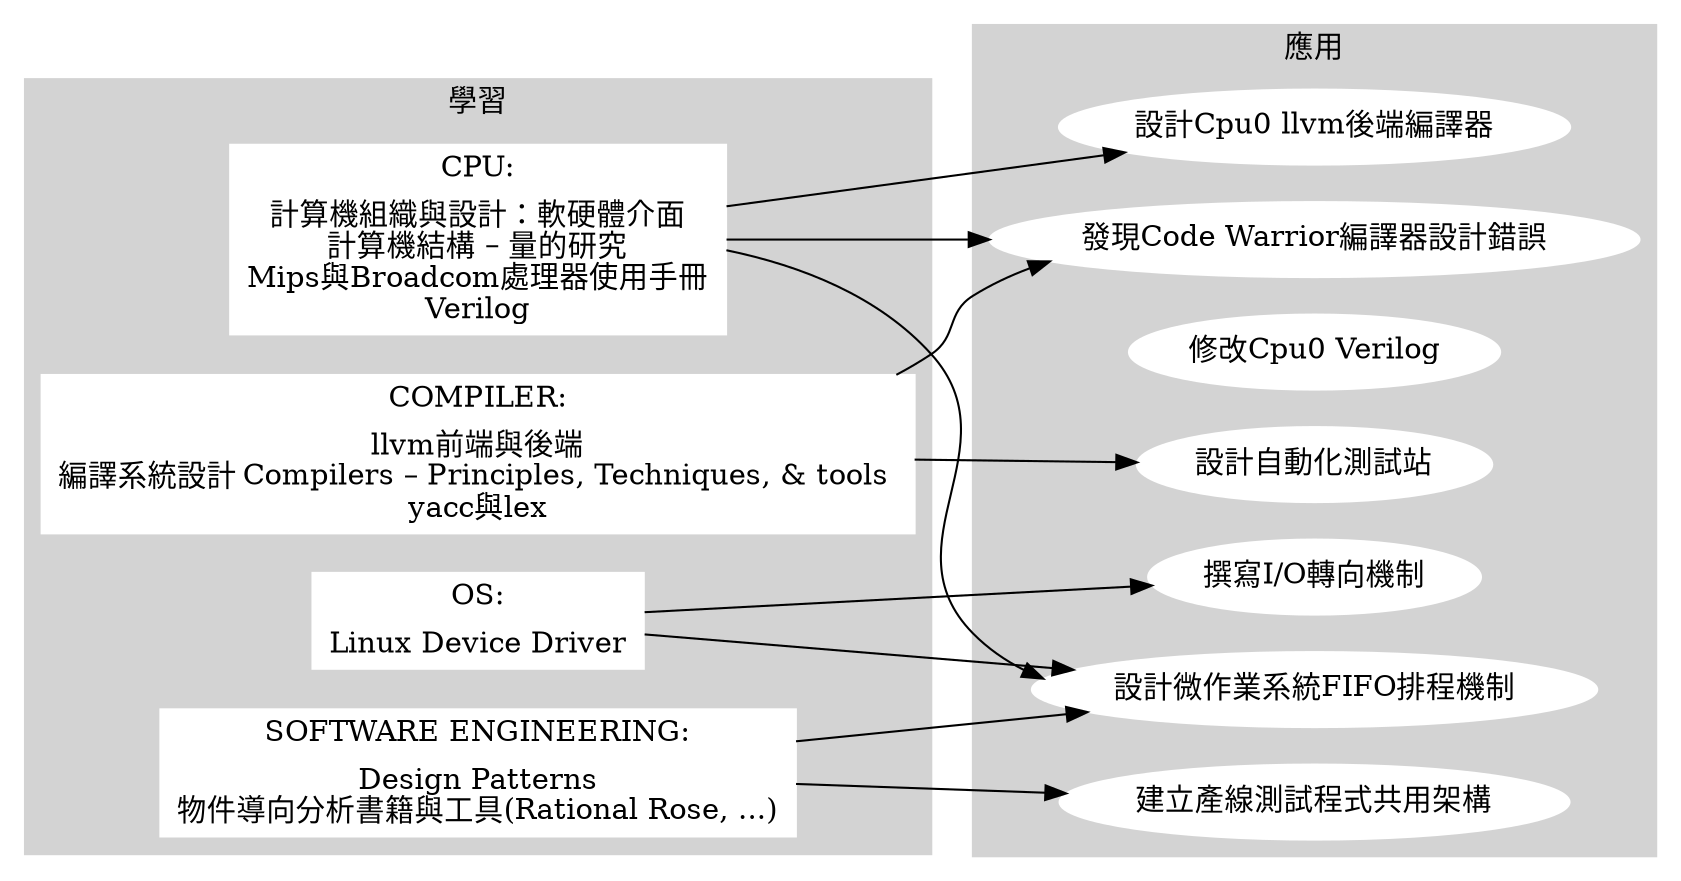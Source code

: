 // Free usage license, author: Chung-Shu Chen 陳鍾樞

digraph G {

  rankdir=LR;
  subgraph cluster_0 {
    style=filled;
    label = "學習";
    node [shape=record,style=filled,color=white]; CPU [label="CPU:|計算機組織與設計：軟硬體介面\n計算機結構 – 量的研究\nMips與Broadcom處理器使用手冊\nVerilog"];
    node [style=filled,color=white]; COMPILER [label="COMPILER:|llvm前端與後端\n編譯系統設計 Compilers – Principles, Techniques, & tools \nyacc與lex"];
    node [style=filled,color=white]; OS [label="OS:|Linux Device Driver"]; 
    node [style=filled,color=white]; "SOFTWARE ENGINEERING" [label="SOFTWARE ENGINEERING:|Design Patterns\n物件導向分析書籍與工具(Rational Rose, ...)"]; 
    color=lightgrey;
  }
  subgraph cluster_1 {
    style=filled;
    color=lightgrey;
    label = "應用";
    node [style=filled,color=white]; codewarrior [label="發現Code Warrior編譯器設計錯誤"];
    node [style=filled,color=white]; tinyos [label="設計微作業系統FIFO排程機制"];
    node [style=filled,color=white]; verilog [label="修改Cpu0 Verilog"];
    node [style=filled,color=white]; backend [label="設計Cpu0 llvm後端編譯器"];
    node [style=filled,color=white]; teststation [label="設計自動化測試站"];
    node [style=filled,color=white]; io [label="撰寫I/O轉向機制"];
    node [style=filled,color=white]; bltc [label="建立產線測試程式共用架構"];
  }
  CPU -> codewarrior;
  CPU -> tinyos;
  CPU -> backend;
  COMPILER -> codewarrior;
  COMPILER -> teststation;
  OS -> tinyos;
  OS -> io;
  "SOFTWARE ENGINEERING" -> tinyos;
  "SOFTWARE ENGINEERING" -> bltc;

}